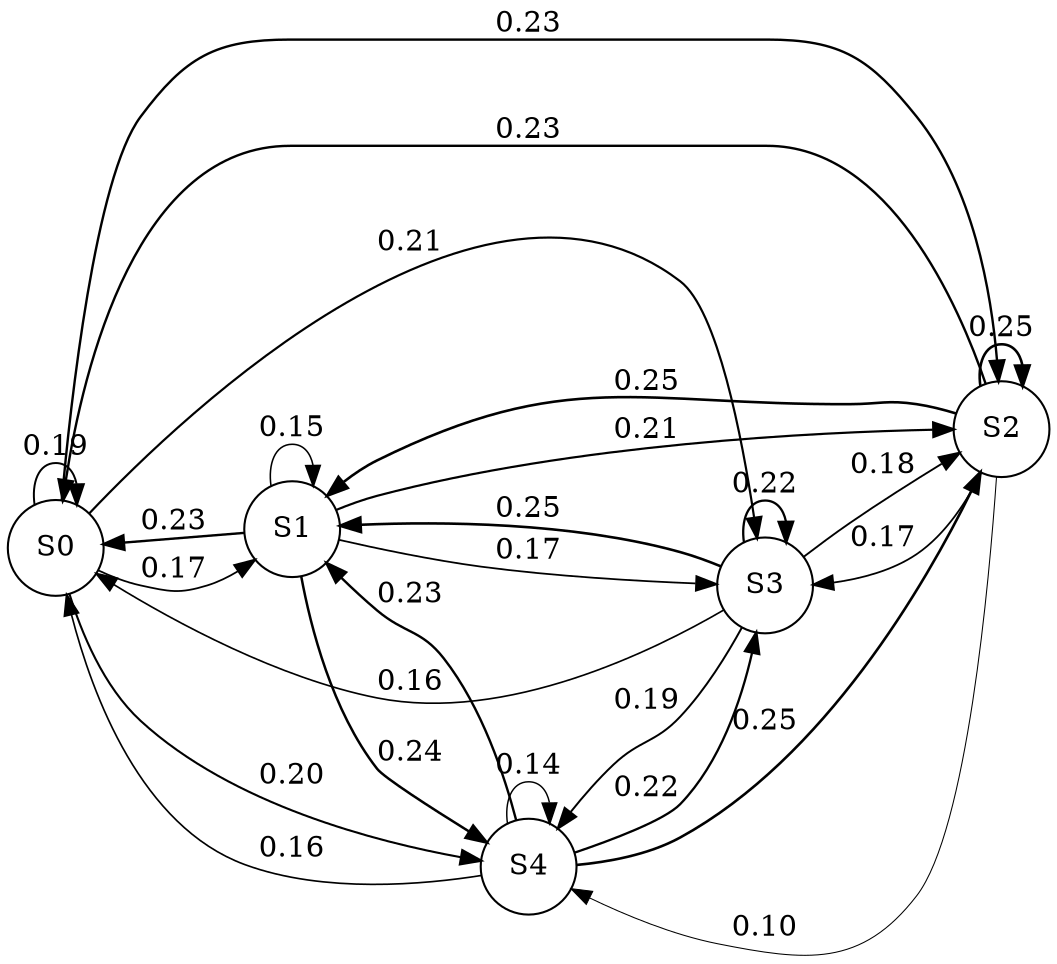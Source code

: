 digraph MarkovChain {
    rankdir=LR;
    node [shape=circle];
    S0 -> S0 [label="0.19", penwidth=0.95];
    S0 -> S1 [label="0.17", penwidth=0.85];
    S0 -> S2 [label="0.23", penwidth=1.15];
    S0 -> S3 [label="0.21", penwidth=1.05];
    S0 -> S4 [label="0.20", penwidth=1.00];
    S1 -> S0 [label="0.23", penwidth=1.15];
    S1 -> S1 [label="0.15", penwidth=0.75];
    S1 -> S2 [label="0.21", penwidth=1.05];
    S1 -> S3 [label="0.17", penwidth=0.85];
    S1 -> S4 [label="0.24", penwidth=1.20];
    S2 -> S0 [label="0.23", penwidth=1.15];
    S2 -> S1 [label="0.25", penwidth=1.25];
    S2 -> S2 [label="0.25", penwidth=1.25];
    S2 -> S3 [label="0.17", penwidth=0.85];
    S2 -> S4 [label="0.10", penwidth=0.50];
    S3 -> S0 [label="0.16", penwidth=0.80];
    S3 -> S1 [label="0.25", penwidth=1.25];
    S3 -> S2 [label="0.18", penwidth=0.90];
    S3 -> S3 [label="0.22", penwidth=1.10];
    S3 -> S4 [label="0.19", penwidth=0.95];
    S4 -> S0 [label="0.16", penwidth=0.80];
    S4 -> S1 [label="0.23", penwidth=1.15];
    S4 -> S2 [label="0.25", penwidth=1.25];
    S4 -> S3 [label="0.22", penwidth=1.10];
    S4 -> S4 [label="0.14", penwidth=0.70];
}
